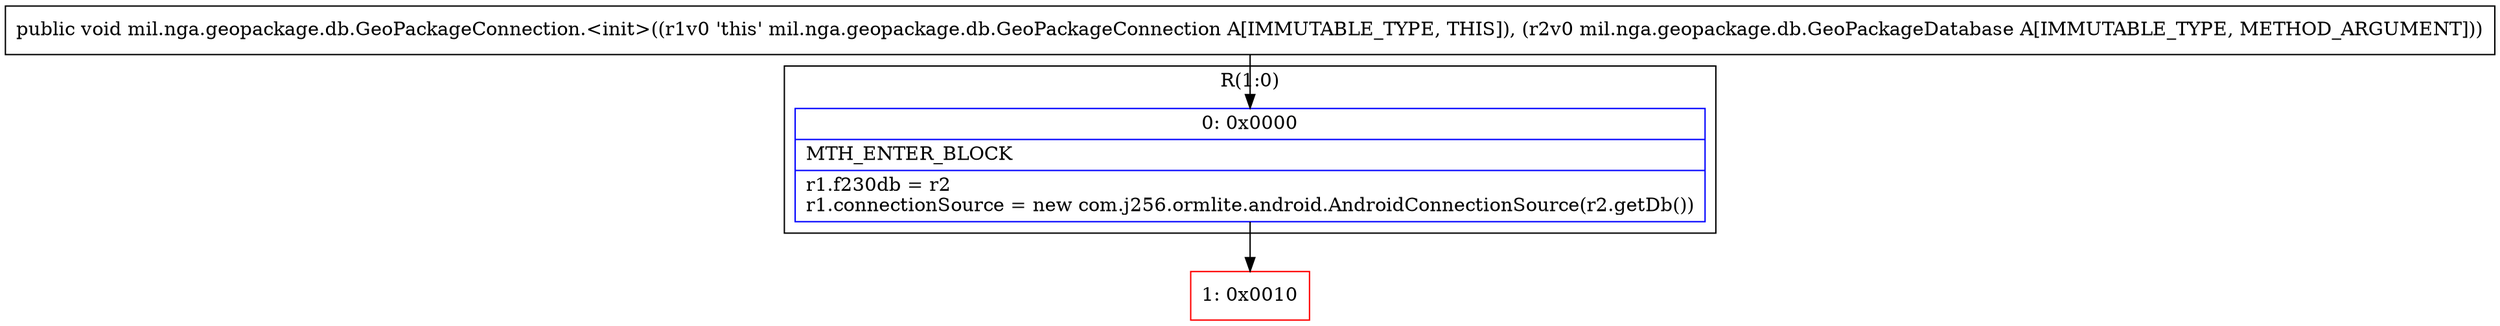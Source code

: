digraph "CFG formil.nga.geopackage.db.GeoPackageConnection.\<init\>(Lmil\/nga\/geopackage\/db\/GeoPackageDatabase;)V" {
subgraph cluster_Region_89069149 {
label = "R(1:0)";
node [shape=record,color=blue];
Node_0 [shape=record,label="{0\:\ 0x0000|MTH_ENTER_BLOCK\l|r1.f230db = r2\lr1.connectionSource = new com.j256.ormlite.android.AndroidConnectionSource(r2.getDb())\l}"];
}
Node_1 [shape=record,color=red,label="{1\:\ 0x0010}"];
MethodNode[shape=record,label="{public void mil.nga.geopackage.db.GeoPackageConnection.\<init\>((r1v0 'this' mil.nga.geopackage.db.GeoPackageConnection A[IMMUTABLE_TYPE, THIS]), (r2v0 mil.nga.geopackage.db.GeoPackageDatabase A[IMMUTABLE_TYPE, METHOD_ARGUMENT])) }"];
MethodNode -> Node_0;
Node_0 -> Node_1;
}

